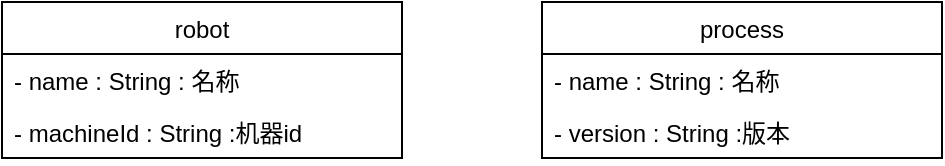 <mxfile version="10.6.7" type="github"><diagram id="f2SCL8R1NlFrQqkAec52" name="Page-1"><mxGraphModel dx="758" dy="475" grid="1" gridSize="10" guides="1" tooltips="1" connect="1" arrows="1" fold="1" page="1" pageScale="1" pageWidth="827" pageHeight="1169" math="0" shadow="0"><root><mxCell id="0"/><mxCell id="1" parent="0"/><mxCell id="EQfbkhNhaTaxzddOKtHz-1" value="robot" style="swimlane;fontStyle=0;childLayout=stackLayout;horizontal=1;startSize=26;fillColor=none;horizontalStack=0;resizeParent=1;resizeParentMax=0;resizeLast=0;collapsible=1;marginBottom=0;flipH=0;flipV=0;aspect=fixed;" vertex="1" parent="1"><mxGeometry x="100" y="67" width="200" height="78" as="geometry"><mxRectangle x="100" y="67" width="60" height="26" as="alternateBounds"/></mxGeometry></mxCell><mxCell id="EQfbkhNhaTaxzddOKtHz-2" value="- name : String : 名称" style="text;strokeColor=none;fillColor=none;align=left;verticalAlign=top;spacingLeft=4;spacingRight=4;overflow=hidden;rotatable=0;points=[[0,0.5],[1,0.5]];portConstraint=eastwest;" vertex="1" parent="EQfbkhNhaTaxzddOKtHz-1"><mxGeometry y="26" width="200" height="26" as="geometry"/></mxCell><mxCell id="EQfbkhNhaTaxzddOKtHz-3" value="- machineId : String :机器id" style="text;strokeColor=none;fillColor=none;align=left;verticalAlign=top;spacingLeft=4;spacingRight=4;overflow=hidden;rotatable=0;points=[[0,0.5],[1,0.5]];portConstraint=eastwest;" vertex="1" parent="EQfbkhNhaTaxzddOKtHz-1"><mxGeometry y="52" width="200" height="26" as="geometry"/></mxCell><mxCell id="EQfbkhNhaTaxzddOKtHz-5" value="process" style="swimlane;fontStyle=0;childLayout=stackLayout;horizontal=1;startSize=26;fillColor=none;horizontalStack=0;resizeParent=1;resizeParentMax=0;resizeLast=0;collapsible=1;marginBottom=0;" vertex="1" parent="1"><mxGeometry x="370" y="67" width="200" height="78" as="geometry"/></mxCell><mxCell id="EQfbkhNhaTaxzddOKtHz-6" value="- name : String : 名称" style="text;strokeColor=none;fillColor=none;align=left;verticalAlign=top;spacingLeft=4;spacingRight=4;overflow=hidden;rotatable=0;points=[[0,0.5],[1,0.5]];portConstraint=eastwest;" vertex="1" parent="EQfbkhNhaTaxzddOKtHz-5"><mxGeometry y="26" width="200" height="26" as="geometry"/></mxCell><mxCell id="EQfbkhNhaTaxzddOKtHz-7" value="- version : String :版本" style="text;strokeColor=none;fillColor=none;align=left;verticalAlign=top;spacingLeft=4;spacingRight=4;overflow=hidden;rotatable=0;points=[[0,0.5],[1,0.5]];portConstraint=eastwest;" vertex="1" parent="EQfbkhNhaTaxzddOKtHz-5"><mxGeometry y="52" width="200" height="26" as="geometry"/></mxCell></root></mxGraphModel></diagram></mxfile>